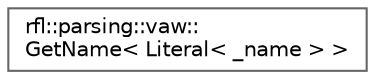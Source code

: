 digraph "类继承关系图"
{
 // LATEX_PDF_SIZE
  bgcolor="transparent";
  edge [fontname=Helvetica,fontsize=10,labelfontname=Helvetica,labelfontsize=10];
  node [fontname=Helvetica,fontsize=10,shape=box,height=0.2,width=0.4];
  rankdir="LR";
  Node0 [id="Node000000",label="rfl::parsing::vaw::\lGetName\< Literal\< _name \> \>",height=0.2,width=0.4,color="grey40", fillcolor="white", style="filled",URL="$structrfl_1_1parsing_1_1vaw_1_1_get_name_3_01_literal_3_01__name_01_4_01_4.html",tooltip=" "];
}
